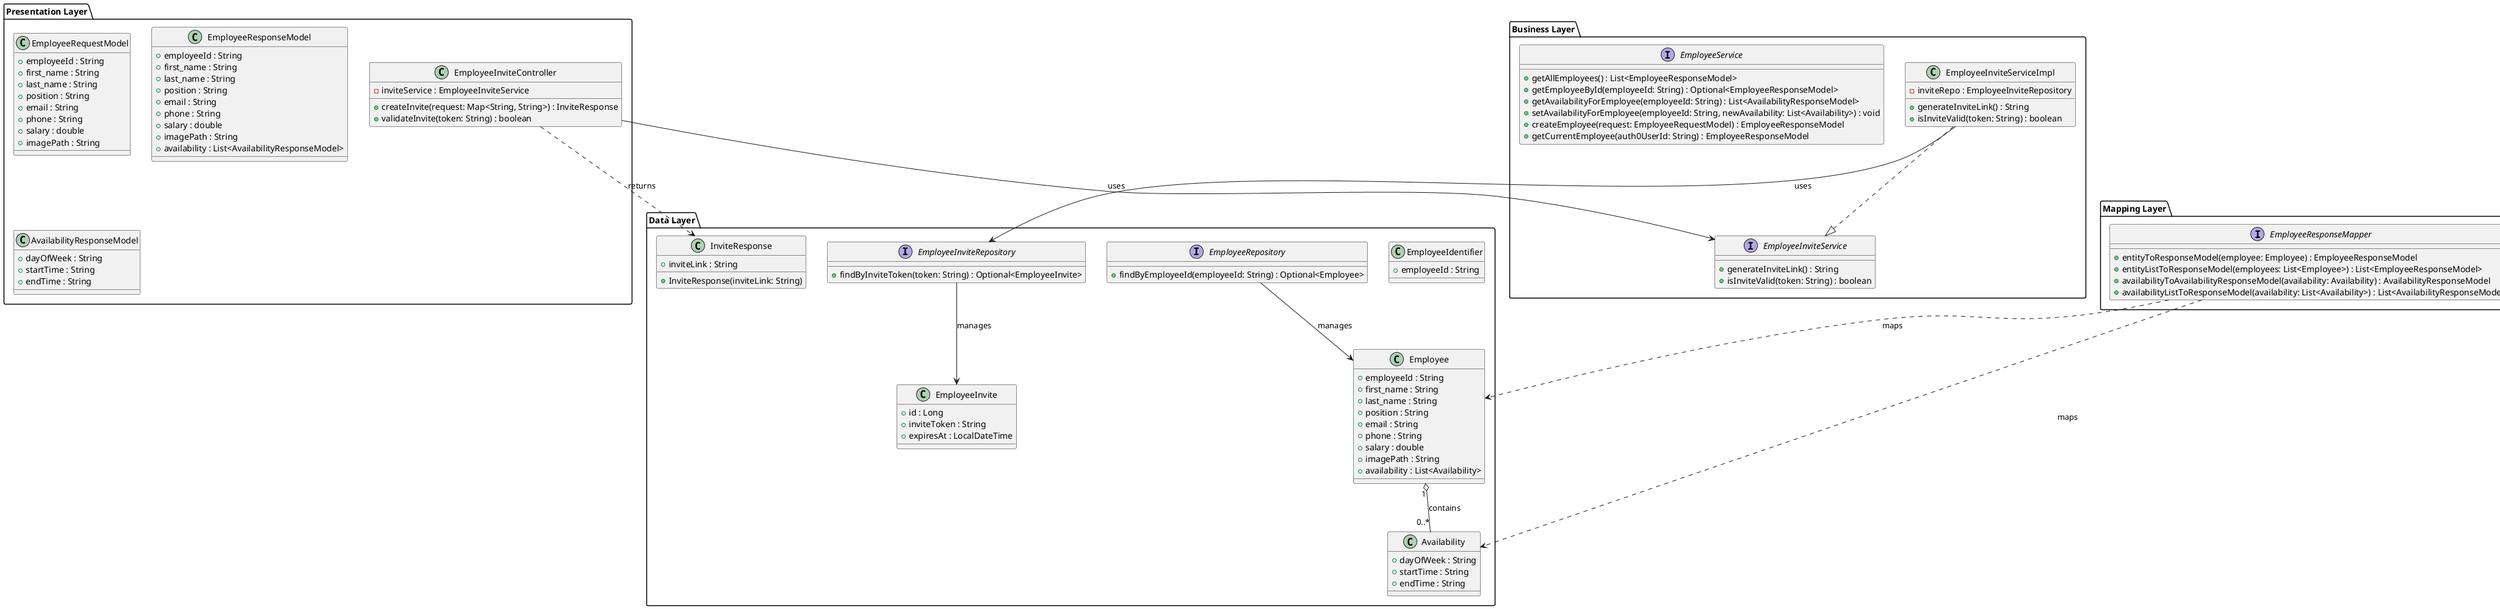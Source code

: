 @startuml

' =========================================
' Presentation Layer
' =========================================
package "Presentation Layer" {

  ' REST Controller for employee invites
  class EmployeeInviteController {
    - inviteService : EmployeeInviteService
    + createInvite(request: Map<String, String>) : InviteResponse
    + validateInvite(token: String) : boolean
  }

  ' DTOs for employee data
  class EmployeeRequestModel {
    + employeeId : String
    + first_name : String
    + last_name : String
    + position : String
    + email : String
    + phone : String
    + salary : double
    + imagePath : String
  }

  class EmployeeResponseModel {
    + employeeId : String
    + first_name : String
    + last_name : String
    + position : String
    + email : String
    + phone : String
    + salary : double
    + imagePath : String
    + availability : List<AvailabilityResponseModel>
  }

  class AvailabilityResponseModel {
    + dayOfWeek : String
    + startTime : String
    + endTime : String
  }
}

' =========================================
' Business Layer
' =========================================
package "Business Layer" {

  ' Interface and implementation for invites
  interface EmployeeInviteService {
    + generateInviteLink() : String
    + isInviteValid(token: String) : boolean
  }

  class EmployeeInviteServiceImpl {
    - inviteRepo : EmployeeInviteRepository
    + generateInviteLink() : String
    + isInviteValid(token: String) : boolean
  }

  EmployeeInviteServiceImpl ..|> EmployeeInviteService

  ' Interface for employee management services
  interface EmployeeService {
    + getAllEmployees() : List<EmployeeResponseModel>
    + getEmployeeById(employeeId: String) : Optional<EmployeeResponseModel>
    + getAvailabilityForEmployee(employeeId: String) : List<AvailabilityResponseModel>
    + setAvailabilityForEmployee(employeeId: String, newAvailability: List<Availability>) : void
    + createEmployee(request: EmployeeRequestModel) : EmployeeResponseModel
    + getCurrentEmployee(auth0UserId: String) : EmployeeResponseModel
  }
}

' =========================================
' Mapping Layer
' =========================================
package "Mapping Layer" {

  ' Mappers convert between entities and DTOs
  interface EmployeeRequestMapper {
    ' (Mapping methods can be defined here as needed)
  }

  interface EmployeeResponseMapper {
    + entityToResponseModel(employee: Employee) : EmployeeResponseModel
    + entityListToResponseModel(employees: List<Employee>) : List<EmployeeResponseModel>
    + availabilityToAvailabilityResponseModel(availability: Availability) : AvailabilityResponseModel
    + availabilityListToResponseModel(availability: List<Availability>) : List<AvailabilityResponseModel>
  }
}

' =========================================
' Data Layer
' =========================================
package "Data Layer" {

  ' Employee entity with availability
  class Employee {
    + employeeId : String
    + first_name : String
    + last_name : String
    + position : String
    + email : String
    + phone : String
    + salary : double
    + imagePath : String
    + availability : List<Availability>
  }

  ' (Optional) Identifier helper (could be used in mapping)
  class EmployeeIdentifier {
    + employeeId : String
  }

  ' Availability embeddable
  class Availability {
    + dayOfWeek : String
    + startTime : String
    + endTime : String
  }

  ' Employee invite entity
  class EmployeeInvite {
    + id : Long
    + inviteToken : String
    + expiresAt : LocalDateTime
  }

  ' Repository interfaces for data access
  interface EmployeeRepository {
    + findByEmployeeId(employeeId: String) : Optional<Employee>
  }

  interface EmployeeInviteRepository {
    + findByInviteToken(token: String) : Optional<EmployeeInvite>
  }

  ' DTO for returning invite link
  class InviteResponse {
    + inviteLink : String
    + InviteResponse(inviteLink: String)
  }

  ' Relationships in Data Layer
  EmployeeRepository --> Employee : manages
  EmployeeInviteRepository --> EmployeeInvite : manages
  Employee "1" o-- "0..*" Availability : contains
}

' =========================================
' Relationships Across Layers
' =========================================

' Presentation uses business service
EmployeeInviteController --> EmployeeInviteService : uses

' Business implementation depends on data repository
EmployeeInviteServiceImpl --> EmployeeInviteRepository : uses

' Mapping layer converts entities to DTOs
EmployeeResponseMapper ..> Employee : maps
EmployeeResponseMapper ..> Availability : maps

' Controller returns InviteResponse DTO
EmployeeInviteController ..> InviteResponse : returns

@enduml